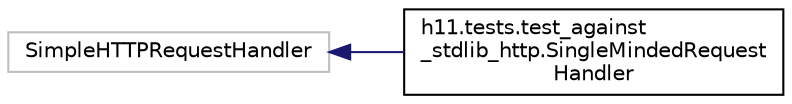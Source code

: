 digraph "Graphical Class Hierarchy"
{
 // LATEX_PDF_SIZE
  edge [fontname="Helvetica",fontsize="10",labelfontname="Helvetica",labelfontsize="10"];
  node [fontname="Helvetica",fontsize="10",shape=record];
  rankdir="LR";
  Node18746 [label="SimpleHTTPRequestHandler",height=0.2,width=0.4,color="grey75", fillcolor="white", style="filled",tooltip=" "];
  Node18746 -> Node0 [dir="back",color="midnightblue",fontsize="10",style="solid",fontname="Helvetica"];
  Node0 [label="h11.tests.test_against\l_stdlib_http.SingleMindedRequest\lHandler",height=0.2,width=0.4,color="black", fillcolor="white", style="filled",URL="$classh11_1_1tests_1_1test__against__stdlib__http_1_1SingleMindedRequestHandler.html",tooltip=" "];
}
